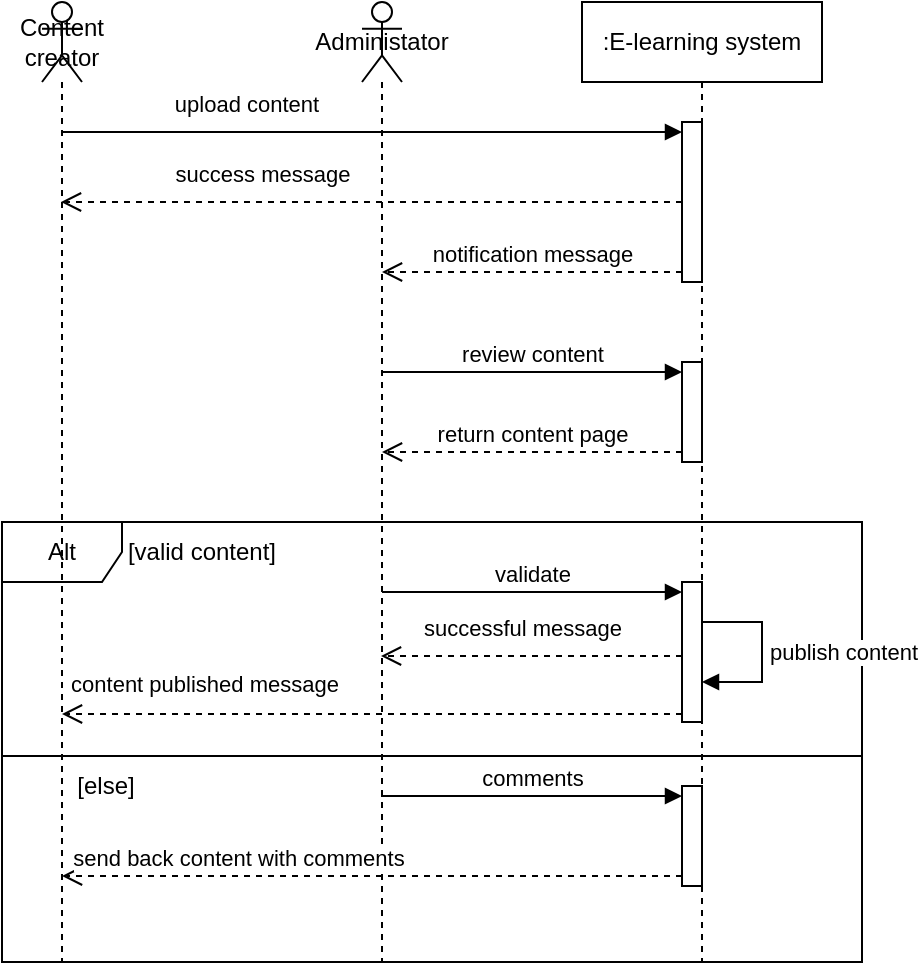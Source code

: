 <mxfile version="24.0.1" type="github">
  <diagram name="Page-1" id="2YBvvXClWsGukQMizWep">
    <mxGraphModel dx="880" dy="468" grid="1" gridSize="10" guides="1" tooltips="1" connect="1" arrows="1" fold="1" page="1" pageScale="1" pageWidth="850" pageHeight="1100" math="0" shadow="0">
      <root>
        <mxCell id="0" />
        <mxCell id="1" parent="0" />
        <mxCell id="aM9ryv3xv72pqoxQDRHE-5" value=":E-learning system" style="shape=umlLifeline;perimeter=lifelinePerimeter;whiteSpace=wrap;html=1;container=0;dropTarget=0;collapsible=0;recursiveResize=0;outlineConnect=0;portConstraint=eastwest;newEdgeStyle={&quot;edgeStyle&quot;:&quot;elbowEdgeStyle&quot;,&quot;elbow&quot;:&quot;vertical&quot;,&quot;curved&quot;:0,&quot;rounded&quot;:0};" parent="1" vertex="1">
          <mxGeometry x="420" y="40" width="120" height="480" as="geometry" />
        </mxCell>
        <mxCell id="NdkVsmn_23SWiZGON9mY-3" value="" style="html=1;points=[[0,0,0,0,5],[0,1,0,0,-5],[1,0,0,0,5],[1,1,0,0,-5]];perimeter=orthogonalPerimeter;outlineConnect=0;targetShapes=umlLifeline;portConstraint=eastwest;newEdgeStyle={&quot;curved&quot;:0,&quot;rounded&quot;:0};" vertex="1" parent="aM9ryv3xv72pqoxQDRHE-5">
          <mxGeometry x="50" y="60" width="10" height="80" as="geometry" />
        </mxCell>
        <mxCell id="NdkVsmn_23SWiZGON9mY-7" value="" style="html=1;points=[[0,0,0,0,5],[0,1,0,0,-5],[1,0,0,0,5],[1,1,0,0,-5]];perimeter=orthogonalPerimeter;outlineConnect=0;targetShapes=umlLifeline;portConstraint=eastwest;newEdgeStyle={&quot;curved&quot;:0,&quot;rounded&quot;:0};" vertex="1" parent="aM9ryv3xv72pqoxQDRHE-5">
          <mxGeometry x="50" y="180" width="10" height="50" as="geometry" />
        </mxCell>
        <mxCell id="NdkVsmn_23SWiZGON9mY-12" value="" style="html=1;points=[[0,0,0,0,5],[0,1,0,0,-5],[1,0,0,0,5],[1,1,0,0,-5]];perimeter=orthogonalPerimeter;outlineConnect=0;targetShapes=umlLifeline;portConstraint=eastwest;newEdgeStyle={&quot;curved&quot;:0,&quot;rounded&quot;:0};" vertex="1" parent="aM9ryv3xv72pqoxQDRHE-5">
          <mxGeometry x="50" y="290" width="10" height="70" as="geometry" />
        </mxCell>
        <mxCell id="NdkVsmn_23SWiZGON9mY-20" value="" style="html=1;points=[[0,0,0,0,5],[0,1,0,0,-5],[1,0,0,0,5],[1,1,0,0,-5]];perimeter=orthogonalPerimeter;outlineConnect=0;targetShapes=umlLifeline;portConstraint=eastwest;newEdgeStyle={&quot;curved&quot;:0,&quot;rounded&quot;:0};" vertex="1" parent="aM9ryv3xv72pqoxQDRHE-5">
          <mxGeometry x="50" y="392" width="10" height="50" as="geometry" />
        </mxCell>
        <mxCell id="NdkVsmn_23SWiZGON9mY-10" value="Alt" style="shape=umlFrame;whiteSpace=wrap;html=1;pointerEvents=0;" vertex="1" parent="1">
          <mxGeometry x="130" y="300" width="430" height="220" as="geometry" />
        </mxCell>
        <mxCell id="NdkVsmn_23SWiZGON9mY-1" value="Content creator" style="shape=umlLifeline;perimeter=lifelinePerimeter;whiteSpace=wrap;html=1;container=1;dropTarget=0;collapsible=0;recursiveResize=0;outlineConnect=0;portConstraint=eastwest;newEdgeStyle={&quot;curved&quot;:0,&quot;rounded&quot;:0};participant=umlActor;" vertex="1" parent="1">
          <mxGeometry x="150" y="40" width="20" height="480" as="geometry" />
        </mxCell>
        <mxCell id="NdkVsmn_23SWiZGON9mY-2" value="Administator" style="shape=umlLifeline;perimeter=lifelinePerimeter;whiteSpace=wrap;html=1;container=1;dropTarget=0;collapsible=0;recursiveResize=0;outlineConnect=0;portConstraint=eastwest;newEdgeStyle={&quot;curved&quot;:0,&quot;rounded&quot;:0};participant=umlActor;" vertex="1" parent="1">
          <mxGeometry x="310" y="40" width="20" height="480" as="geometry" />
        </mxCell>
        <mxCell id="NdkVsmn_23SWiZGON9mY-5" value="success message" style="html=1;verticalAlign=bottom;endArrow=open;dashed=1;endSize=8;curved=0;rounded=0;exitX=0;exitY=1;exitDx=0;exitDy=-5;" edge="1" parent="1">
          <mxGeometry x="0.353" y="-5" relative="1" as="geometry">
            <mxPoint x="159.5" y="140" as="targetPoint" />
            <mxPoint x="470" y="140" as="sourcePoint" />
            <mxPoint as="offset" />
          </mxGeometry>
        </mxCell>
        <mxCell id="NdkVsmn_23SWiZGON9mY-4" value="upload content" style="html=1;verticalAlign=bottom;endArrow=block;curved=0;rounded=0;entryX=0;entryY=0;entryDx=0;entryDy=5;" edge="1" target="NdkVsmn_23SWiZGON9mY-3" parent="1" source="NdkVsmn_23SWiZGON9mY-1">
          <mxGeometry x="-0.417" y="5" relative="1" as="geometry">
            <mxPoint x="400" y="105" as="sourcePoint" />
            <mxPoint x="1" as="offset" />
          </mxGeometry>
        </mxCell>
        <mxCell id="NdkVsmn_23SWiZGON9mY-6" value="notification message" style="html=1;verticalAlign=bottom;endArrow=open;dashed=1;endSize=8;curved=0;rounded=0;exitX=0;exitY=1;exitDx=0;exitDy=-5;exitPerimeter=0;" edge="1" parent="1" source="NdkVsmn_23SWiZGON9mY-3" target="NdkVsmn_23SWiZGON9mY-2">
          <mxGeometry relative="1" as="geometry">
            <mxPoint x="460" y="250" as="sourcePoint" />
            <mxPoint x="380" y="250" as="targetPoint" />
          </mxGeometry>
        </mxCell>
        <mxCell id="NdkVsmn_23SWiZGON9mY-8" value="review content" style="html=1;verticalAlign=bottom;endArrow=block;curved=0;rounded=0;entryX=0;entryY=0;entryDx=0;entryDy=5;" edge="1" target="NdkVsmn_23SWiZGON9mY-7" parent="1" source="NdkVsmn_23SWiZGON9mY-2">
          <mxGeometry relative="1" as="geometry">
            <mxPoint x="400" y="225" as="sourcePoint" />
          </mxGeometry>
        </mxCell>
        <mxCell id="NdkVsmn_23SWiZGON9mY-9" value="return content page" style="html=1;verticalAlign=bottom;endArrow=open;dashed=1;endSize=8;curved=0;rounded=0;exitX=0;exitY=1;exitDx=0;exitDy=-5;" edge="1" source="NdkVsmn_23SWiZGON9mY-7" parent="1" target="NdkVsmn_23SWiZGON9mY-2">
          <mxGeometry relative="1" as="geometry">
            <mxPoint x="400" y="295" as="targetPoint" />
          </mxGeometry>
        </mxCell>
        <mxCell id="NdkVsmn_23SWiZGON9mY-11" value="[valid content]" style="text;html=1;align=center;verticalAlign=middle;whiteSpace=wrap;rounded=0;" vertex="1" parent="1">
          <mxGeometry x="190" y="300" width="80" height="30" as="geometry" />
        </mxCell>
        <mxCell id="NdkVsmn_23SWiZGON9mY-13" value="validate" style="html=1;verticalAlign=bottom;endArrow=block;curved=0;rounded=0;entryX=0;entryY=0;entryDx=0;entryDy=5;" edge="1" target="NdkVsmn_23SWiZGON9mY-12" parent="1" source="NdkVsmn_23SWiZGON9mY-2">
          <mxGeometry relative="1" as="geometry">
            <mxPoint x="400" y="335" as="sourcePoint" />
          </mxGeometry>
        </mxCell>
        <mxCell id="NdkVsmn_23SWiZGON9mY-14" value="successful message" style="html=1;verticalAlign=bottom;endArrow=open;dashed=1;endSize=8;curved=0;rounded=0;exitX=0;exitY=1;exitDx=0;exitDy=-5;" edge="1" parent="1">
          <mxGeometry x="0.063" y="-5" relative="1" as="geometry">
            <mxPoint x="319.5" y="367" as="targetPoint" />
            <mxPoint x="470" y="367" as="sourcePoint" />
            <mxPoint as="offset" />
          </mxGeometry>
        </mxCell>
        <mxCell id="NdkVsmn_23SWiZGON9mY-15" value="content published message" style="html=1;verticalAlign=bottom;endArrow=open;dashed=1;endSize=8;curved=0;rounded=0;" edge="1" parent="1" target="NdkVsmn_23SWiZGON9mY-1">
          <mxGeometry x="0.546" y="-6" relative="1" as="geometry">
            <mxPoint x="329.5" y="396" as="targetPoint" />
            <mxPoint x="470" y="396" as="sourcePoint" />
            <mxPoint as="offset" />
          </mxGeometry>
        </mxCell>
        <mxCell id="NdkVsmn_23SWiZGON9mY-16" value="" style="line;strokeWidth=1;fillColor=none;align=left;verticalAlign=middle;spacingTop=-1;spacingLeft=3;spacingRight=3;rotatable=0;labelPosition=right;points=[];portConstraint=eastwest;strokeColor=inherit;" vertex="1" parent="1">
          <mxGeometry x="130" y="413" width="430" height="8" as="geometry" />
        </mxCell>
        <mxCell id="NdkVsmn_23SWiZGON9mY-17" value="[else]" style="text;html=1;align=center;verticalAlign=middle;whiteSpace=wrap;rounded=0;" vertex="1" parent="1">
          <mxGeometry x="164" y="417" width="36" height="30" as="geometry" />
        </mxCell>
        <mxCell id="NdkVsmn_23SWiZGON9mY-19" value="publish content" style="html=1;align=left;spacingLeft=2;endArrow=block;rounded=0;edgeStyle=orthogonalEdgeStyle;curved=0;rounded=0;" edge="1" target="NdkVsmn_23SWiZGON9mY-12" parent="1">
          <mxGeometry relative="1" as="geometry">
            <mxPoint x="480" y="350" as="sourcePoint" />
            <Array as="points">
              <mxPoint x="510" y="350" />
              <mxPoint x="510" y="380" />
            </Array>
            <mxPoint x="485" y="380" as="targetPoint" />
          </mxGeometry>
        </mxCell>
        <mxCell id="NdkVsmn_23SWiZGON9mY-21" value="comments" style="html=1;verticalAlign=bottom;endArrow=block;curved=0;rounded=0;entryX=0;entryY=0;entryDx=0;entryDy=5;" edge="1" target="NdkVsmn_23SWiZGON9mY-20" parent="1">
          <mxGeometry relative="1" as="geometry">
            <mxPoint x="319.5" y="437" as="sourcePoint" />
          </mxGeometry>
        </mxCell>
        <mxCell id="NdkVsmn_23SWiZGON9mY-22" value="send back content with comments" style="html=1;verticalAlign=bottom;endArrow=open;dashed=1;endSize=8;curved=0;rounded=0;exitX=0;exitY=1;exitDx=0;exitDy=-5;" edge="1" source="NdkVsmn_23SWiZGON9mY-20" parent="1" target="NdkVsmn_23SWiZGON9mY-1">
          <mxGeometry x="0.435" relative="1" as="geometry">
            <mxPoint x="319.5" y="477" as="targetPoint" />
            <mxPoint as="offset" />
          </mxGeometry>
        </mxCell>
      </root>
    </mxGraphModel>
  </diagram>
</mxfile>
